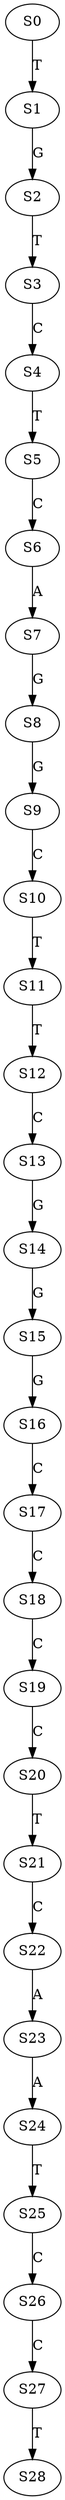 strict digraph  {
	S0 -> S1 [ label = T ];
	S1 -> S2 [ label = G ];
	S2 -> S3 [ label = T ];
	S3 -> S4 [ label = C ];
	S4 -> S5 [ label = T ];
	S5 -> S6 [ label = C ];
	S6 -> S7 [ label = A ];
	S7 -> S8 [ label = G ];
	S8 -> S9 [ label = G ];
	S9 -> S10 [ label = C ];
	S10 -> S11 [ label = T ];
	S11 -> S12 [ label = T ];
	S12 -> S13 [ label = C ];
	S13 -> S14 [ label = G ];
	S14 -> S15 [ label = G ];
	S15 -> S16 [ label = G ];
	S16 -> S17 [ label = C ];
	S17 -> S18 [ label = C ];
	S18 -> S19 [ label = C ];
	S19 -> S20 [ label = C ];
	S20 -> S21 [ label = T ];
	S21 -> S22 [ label = C ];
	S22 -> S23 [ label = A ];
	S23 -> S24 [ label = A ];
	S24 -> S25 [ label = T ];
	S25 -> S26 [ label = C ];
	S26 -> S27 [ label = C ];
	S27 -> S28 [ label = T ];
}
